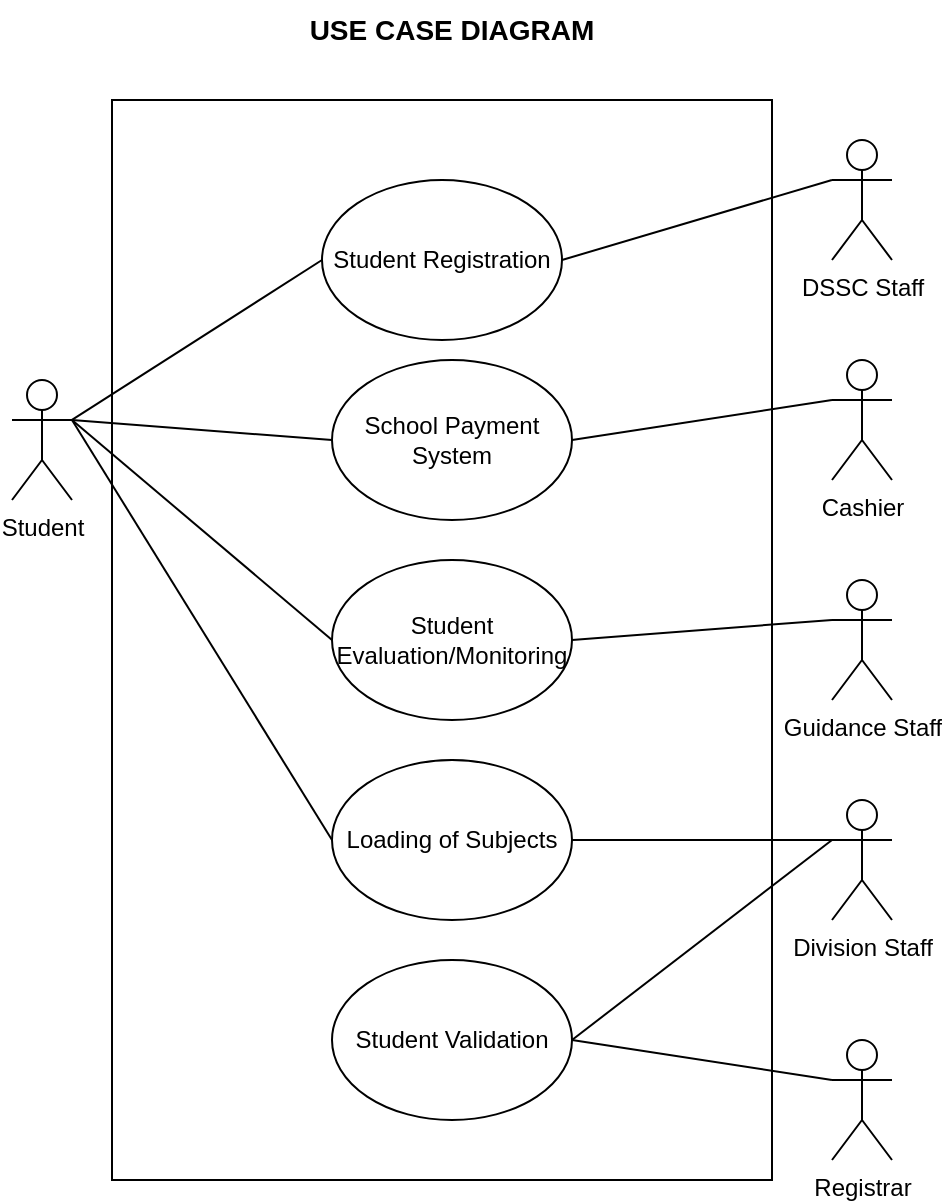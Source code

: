 <mxfile version="17.4.0" type="github">
  <diagram id="dn16DxldGP9FRI6uqD-U" name="Page-1">
    <mxGraphModel dx="868" dy="486" grid="1" gridSize="10" guides="1" tooltips="1" connect="1" arrows="1" fold="1" page="1" pageScale="1" pageWidth="1100" pageHeight="850" math="0" shadow="0">
      <root>
        <mxCell id="0" />
        <mxCell id="1" parent="0" />
        <mxCell id="enk3c5EGaKRnMTfw7i84-21" value="" style="rounded=0;whiteSpace=wrap;html=1;" parent="1" vertex="1">
          <mxGeometry x="270" y="70" width="330" height="540" as="geometry" />
        </mxCell>
        <mxCell id="enk3c5EGaKRnMTfw7i84-29" style="rounded=0;orthogonalLoop=1;jettySize=auto;html=1;exitX=1;exitY=0.333;exitDx=0;exitDy=0;exitPerimeter=0;entryX=0;entryY=0.5;entryDx=0;entryDy=0;endArrow=none;endFill=0;" parent="1" source="enk3c5EGaKRnMTfw7i84-14" target="enk3c5EGaKRnMTfw7i84-28" edge="1">
          <mxGeometry relative="1" as="geometry" />
        </mxCell>
        <mxCell id="enk3c5EGaKRnMTfw7i84-33" style="edgeStyle=none;rounded=0;orthogonalLoop=1;jettySize=auto;html=1;exitX=1;exitY=0.333;exitDx=0;exitDy=0;exitPerimeter=0;entryX=0;entryY=0.5;entryDx=0;entryDy=0;endArrow=none;endFill=0;" parent="1" source="enk3c5EGaKRnMTfw7i84-14" target="enk3c5EGaKRnMTfw7i84-32" edge="1">
          <mxGeometry relative="1" as="geometry" />
        </mxCell>
        <mxCell id="enk3c5EGaKRnMTfw7i84-37" style="edgeStyle=none;rounded=0;orthogonalLoop=1;jettySize=auto;html=1;exitX=1;exitY=0.333;exitDx=0;exitDy=0;exitPerimeter=0;entryX=0;entryY=0.5;entryDx=0;entryDy=0;endArrow=none;endFill=0;" parent="1" source="enk3c5EGaKRnMTfw7i84-14" target="enk3c5EGaKRnMTfw7i84-35" edge="1">
          <mxGeometry relative="1" as="geometry" />
        </mxCell>
        <mxCell id="enk3c5EGaKRnMTfw7i84-44" style="edgeStyle=none;rounded=0;orthogonalLoop=1;jettySize=auto;html=1;exitX=1;exitY=0.333;exitDx=0;exitDy=0;exitPerimeter=0;entryX=0;entryY=0.5;entryDx=0;entryDy=0;endArrow=none;endFill=0;" parent="1" source="enk3c5EGaKRnMTfw7i84-14" target="enk3c5EGaKRnMTfw7i84-43" edge="1">
          <mxGeometry relative="1" as="geometry" />
        </mxCell>
        <mxCell id="enk3c5EGaKRnMTfw7i84-14" value="Student" style="shape=umlActor;verticalLabelPosition=bottom;verticalAlign=top;html=1;outlineConnect=0;" parent="1" vertex="1">
          <mxGeometry x="220" y="210" width="30" height="60" as="geometry" />
        </mxCell>
        <mxCell id="enk3c5EGaKRnMTfw7i84-22" value="DSSC Staff" style="shape=umlActor;verticalLabelPosition=bottom;verticalAlign=top;html=1;outlineConnect=0;" parent="1" vertex="1">
          <mxGeometry x="630" y="90" width="30" height="60" as="geometry" />
        </mxCell>
        <mxCell id="enk3c5EGaKRnMTfw7i84-24" value="Cashier" style="shape=umlActor;verticalLabelPosition=bottom;verticalAlign=top;html=1;outlineConnect=0;" parent="1" vertex="1">
          <mxGeometry x="630" y="200" width="30" height="60" as="geometry" />
        </mxCell>
        <mxCell id="enk3c5EGaKRnMTfw7i84-25" value="Division Staff" style="shape=umlActor;verticalLabelPosition=bottom;verticalAlign=top;html=1;outlineConnect=0;" parent="1" vertex="1">
          <mxGeometry x="630" y="420" width="30" height="60" as="geometry" />
        </mxCell>
        <mxCell id="enk3c5EGaKRnMTfw7i84-26" value="Registrar" style="shape=umlActor;verticalLabelPosition=bottom;verticalAlign=top;html=1;outlineConnect=0;" parent="1" vertex="1">
          <mxGeometry x="630" y="540" width="30" height="60" as="geometry" />
        </mxCell>
        <mxCell id="enk3c5EGaKRnMTfw7i84-30" style="edgeStyle=none;rounded=0;orthogonalLoop=1;jettySize=auto;html=1;exitX=1;exitY=0.5;exitDx=0;exitDy=0;entryX=0;entryY=0.333;entryDx=0;entryDy=0;entryPerimeter=0;endArrow=none;endFill=0;" parent="1" source="enk3c5EGaKRnMTfw7i84-28" target="enk3c5EGaKRnMTfw7i84-22" edge="1">
          <mxGeometry relative="1" as="geometry" />
        </mxCell>
        <mxCell id="enk3c5EGaKRnMTfw7i84-28" value="Student Registration" style="ellipse;whiteSpace=wrap;html=1;" parent="1" vertex="1">
          <mxGeometry x="375" y="110" width="120" height="80" as="geometry" />
        </mxCell>
        <mxCell id="enk3c5EGaKRnMTfw7i84-34" style="edgeStyle=none;rounded=0;orthogonalLoop=1;jettySize=auto;html=1;exitX=1;exitY=0.5;exitDx=0;exitDy=0;entryX=0;entryY=0.333;entryDx=0;entryDy=0;entryPerimeter=0;endArrow=none;endFill=0;" parent="1" source="enk3c5EGaKRnMTfw7i84-32" target="enk3c5EGaKRnMTfw7i84-24" edge="1">
          <mxGeometry relative="1" as="geometry" />
        </mxCell>
        <mxCell id="enk3c5EGaKRnMTfw7i84-32" value="School Payment System" style="ellipse;whiteSpace=wrap;html=1;" parent="1" vertex="1">
          <mxGeometry x="380" y="200" width="120" height="80" as="geometry" />
        </mxCell>
        <mxCell id="enk3c5EGaKRnMTfw7i84-38" style="edgeStyle=none;rounded=0;orthogonalLoop=1;jettySize=auto;html=1;exitX=1;exitY=0.5;exitDx=0;exitDy=0;entryX=0;entryY=0.333;entryDx=0;entryDy=0;entryPerimeter=0;endArrow=none;endFill=0;" parent="1" source="enk3c5EGaKRnMTfw7i84-35" target="enk3c5EGaKRnMTfw7i84-25" edge="1">
          <mxGeometry relative="1" as="geometry" />
        </mxCell>
        <mxCell id="enk3c5EGaKRnMTfw7i84-35" value="Loading of Subjects" style="ellipse;whiteSpace=wrap;html=1;" parent="1" vertex="1">
          <mxGeometry x="380" y="400" width="120" height="80" as="geometry" />
        </mxCell>
        <mxCell id="enk3c5EGaKRnMTfw7i84-50" style="edgeStyle=none;rounded=0;orthogonalLoop=1;jettySize=auto;html=1;exitX=1;exitY=0.5;exitDx=0;exitDy=0;entryX=0;entryY=0.333;entryDx=0;entryDy=0;entryPerimeter=0;endArrow=none;endFill=0;" parent="1" source="enk3c5EGaKRnMTfw7i84-43" target="enk3c5EGaKRnMTfw7i84-46" edge="1">
          <mxGeometry relative="1" as="geometry" />
        </mxCell>
        <mxCell id="enk3c5EGaKRnMTfw7i84-43" value="Student Evaluation/Monitoring" style="ellipse;whiteSpace=wrap;html=1;" parent="1" vertex="1">
          <mxGeometry x="380" y="300" width="120" height="80" as="geometry" />
        </mxCell>
        <mxCell id="enk3c5EGaKRnMTfw7i84-46" value="Guidance Staff" style="shape=umlActor;verticalLabelPosition=bottom;verticalAlign=top;html=1;outlineConnect=0;" parent="1" vertex="1">
          <mxGeometry x="630" y="310" width="30" height="60" as="geometry" />
        </mxCell>
        <mxCell id="enk3c5EGaKRnMTfw7i84-52" style="edgeStyle=none;rounded=0;orthogonalLoop=1;jettySize=auto;html=1;exitX=1;exitY=0.5;exitDx=0;exitDy=0;entryX=0;entryY=0.333;entryDx=0;entryDy=0;entryPerimeter=0;endArrow=none;endFill=0;" parent="1" source="enk3c5EGaKRnMTfw7i84-51" target="enk3c5EGaKRnMTfw7i84-26" edge="1">
          <mxGeometry relative="1" as="geometry" />
        </mxCell>
        <mxCell id="enk3c5EGaKRnMTfw7i84-53" style="edgeStyle=none;rounded=0;orthogonalLoop=1;jettySize=auto;html=1;exitX=1;exitY=0.5;exitDx=0;exitDy=0;entryX=0;entryY=0.333;entryDx=0;entryDy=0;entryPerimeter=0;endArrow=none;endFill=0;" parent="1" source="enk3c5EGaKRnMTfw7i84-51" target="enk3c5EGaKRnMTfw7i84-25" edge="1">
          <mxGeometry relative="1" as="geometry" />
        </mxCell>
        <mxCell id="enk3c5EGaKRnMTfw7i84-51" value="Student Validation" style="ellipse;whiteSpace=wrap;html=1;" parent="1" vertex="1">
          <mxGeometry x="380" y="500" width="120" height="80" as="geometry" />
        </mxCell>
        <mxCell id="T9gFs5C0N2ZRe9xrZvvq-1" value="USE CASE DIAGRAM" style="text;html=1;strokeColor=none;fillColor=none;align=center;verticalAlign=middle;whiteSpace=wrap;rounded=0;fontSize=14;fontStyle=1" vertex="1" parent="1">
          <mxGeometry x="345" y="20" width="190" height="30" as="geometry" />
        </mxCell>
      </root>
    </mxGraphModel>
  </diagram>
</mxfile>
